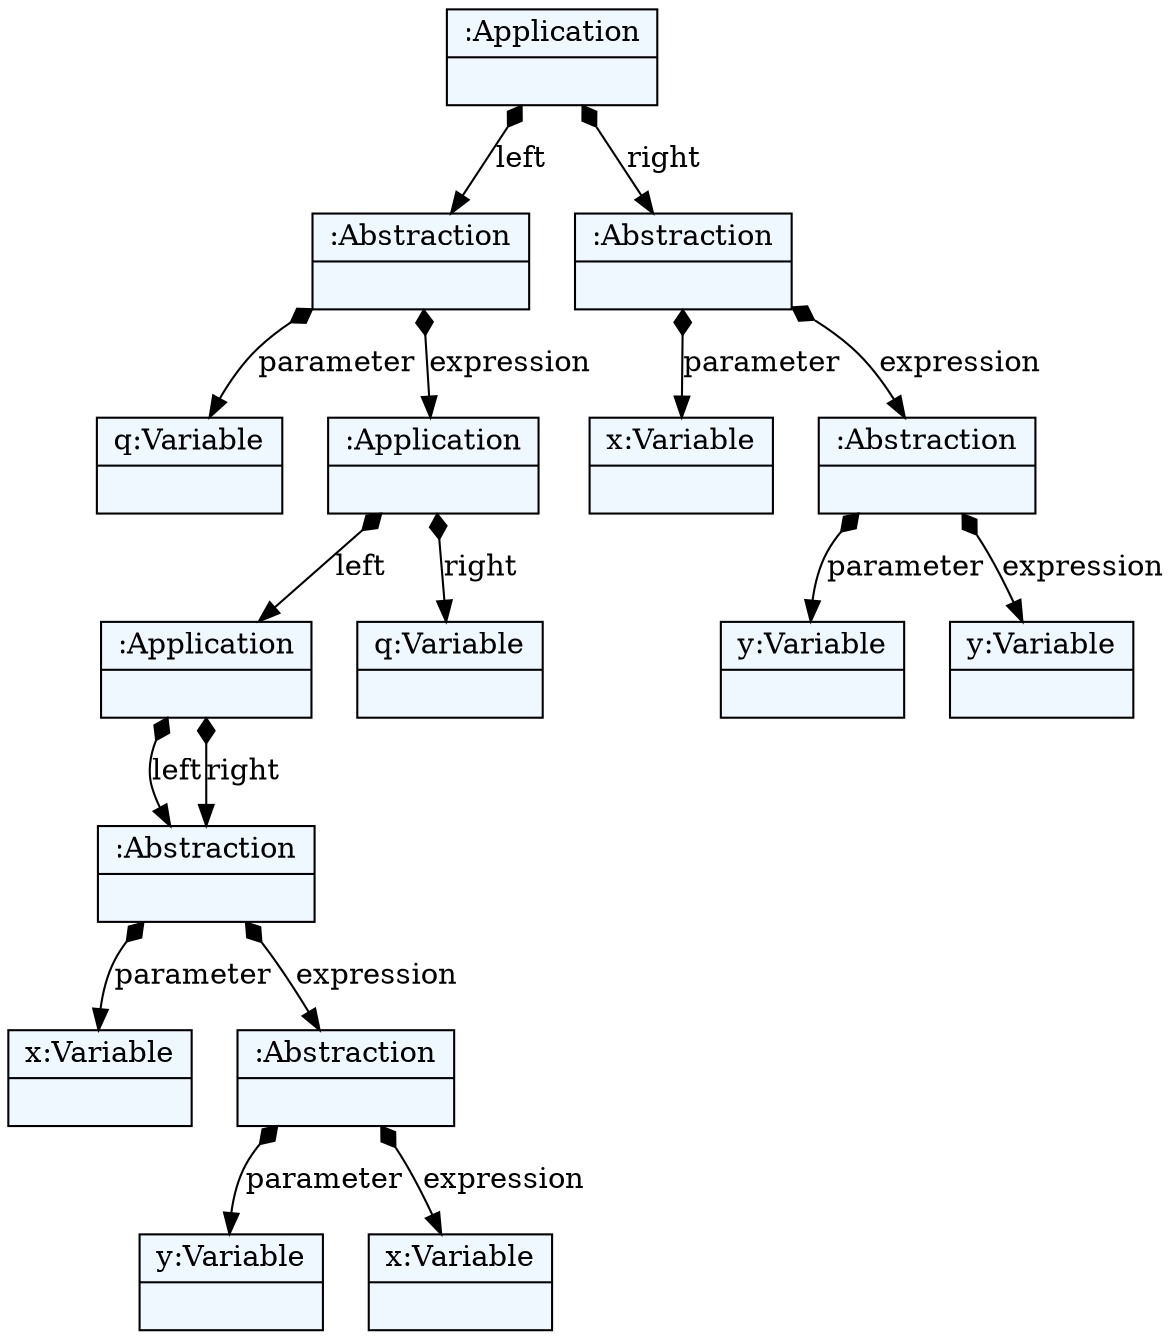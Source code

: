 
    digraph textX {
    fontname = "Bitstream Vera Sans"
    fontsize = 8
    node[
        shape=record,
        style=filled,
        fillcolor=aliceblue
    ]
    nodesep = 0.3
    edge[dir=black,arrowtail=empty]


2196313704240 -> 2196317559392 [label="left" arrowtail=diamond dir=both]
2196317559392 -> 2196317560064 [label="parameter" arrowtail=diamond dir=both]
2196317560064[label="{q:Variable|}"]
2196317559392 -> 2196317557184 [label="expression" arrowtail=diamond dir=both]
2196317557184 -> 2196317557232 [label="left" arrowtail=diamond dir=both]
2196317557232 -> 2196304419088 [label="left" arrowtail=diamond dir=both]
2196304419088 -> 2196317559920 [label="parameter" arrowtail=diamond dir=both]
2196317559920[label="{x:Variable|}"]
2196304419088 -> 2196317557664 [label="expression" arrowtail=diamond dir=both]
2196317557664 -> 2196317558096 [label="parameter" arrowtail=diamond dir=both]
2196317558096[label="{y:Variable|}"]
2196317557664 -> 2196317559008 [label="expression" arrowtail=diamond dir=both]
2196317559008[label="{x:Variable|}"]
2196317557664[label="{:Abstraction|}"]
2196304419088[label="{:Abstraction|}"]
2196317557232 -> 2196304419088 [label="right" arrowtail=diamond dir=both]
2196317557232[label="{:Application|}"]
2196317557184 -> 2196317558384 [label="right" arrowtail=diamond dir=both]
2196317558384[label="{q:Variable|}"]
2196317557184[label="{:Application|}"]
2196317559392[label="{:Abstraction|}"]
2196313704240 -> 2196317557472 [label="right" arrowtail=diamond dir=both]
2196317557472 -> 2196317559728 [label="parameter" arrowtail=diamond dir=both]
2196317559728[label="{x:Variable|}"]
2196317557472 -> 2196317559344 [label="expression" arrowtail=diamond dir=both]
2196317559344 -> 2196317557760 [label="parameter" arrowtail=diamond dir=both]
2196317557760[label="{y:Variable|}"]
2196317559344 -> 2196317560592 [label="expression" arrowtail=diamond dir=both]
2196317560592[label="{y:Variable|}"]
2196317559344[label="{:Abstraction|}"]
2196317557472[label="{:Abstraction|}"]
2196313704240[label="{:Application|}"]

}
